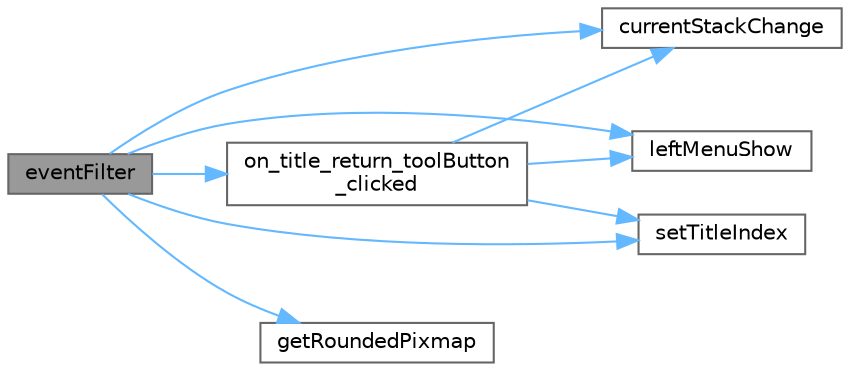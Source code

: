 digraph "eventFilter"
{
 // LATEX_PDF_SIZE
  bgcolor="transparent";
  edge [fontname=Helvetica,fontsize=10,labelfontname=Helvetica,labelfontsize=10];
  node [fontname=Helvetica,fontsize=10,shape=box,height=0.2,width=0.4];
  rankdir="LR";
  Node1 [id="Node000001",label="eventFilter",height=0.2,width=0.4,color="gray40", fillcolor="grey60", style="filled", fontcolor="black",tooltip="重写事件过滤器，处理鼠标返回/前进键和头像动画"];
  Node1 -> Node2 [id="edge1_Node000001_Node000002",color="steelblue1",style="solid",tooltip=" "];
  Node2 [id="Node000002",label="currentStackChange",height=0.2,width=0.4,color="grey40", fillcolor="white", style="filled",URL="$class_title_widget.html#a607c0c78292a519369fac4a60638f9ee",tooltip="界面切换信号，通知界面索引和是否滑动"];
  Node1 -> Node3 [id="edge2_Node000001_Node000003",color="steelblue1",style="solid",tooltip=" "];
  Node3 [id="Node000003",label="getRoundedPixmap",height=0.2,width=0.4,color="grey40", fillcolor="white", style="filled",URL="$class_title_widget.html#ab91e89e5b61655d63c87c34acfe92e6d",tooltip="生成圆角图片"];
  Node1 -> Node4 [id="edge3_Node000001_Node000004",color="steelblue1",style="solid",tooltip=" "];
  Node4 [id="Node000004",label="leftMenuShow",height=0.2,width=0.4,color="grey40", fillcolor="white", style="filled",URL="$class_title_widget.html#a5586d80493f09e7305a487525f0ac838",tooltip="左侧菜单显示信号，控制菜单显示状态"];
  Node1 -> Node5 [id="edge4_Node000001_Node000005",color="steelblue1",style="solid",tooltip=" "];
  Node5 [id="Node000005",label="on_title_return_toolButton\l_clicked",height=0.2,width=0.4,color="grey40", fillcolor="white", style="filled",URL="$class_title_widget.html#abd715b0b94e1584991a0a26b3b23af4d",tooltip="返回按钮点击事件，触发界面回退"];
  Node5 -> Node2 [id="edge5_Node000005_Node000002",color="steelblue1",style="solid",tooltip=" "];
  Node5 -> Node4 [id="edge6_Node000005_Node000004",color="steelblue1",style="solid",tooltip=" "];
  Node5 -> Node6 [id="edge7_Node000005_Node000006",color="steelblue1",style="solid",tooltip=" "];
  Node6 [id="Node000006",label="setTitleIndex",height=0.2,width=0.4,color="grey40", fillcolor="white", style="filled",URL="$class_title_widget.html#ae4e9263c9459d5439b1d35d96ee79d6b",tooltip="设置标题索引，控制界面指示器显示"];
  Node1 -> Node6 [id="edge8_Node000001_Node000006",color="steelblue1",style="solid",tooltip=" "];
}
